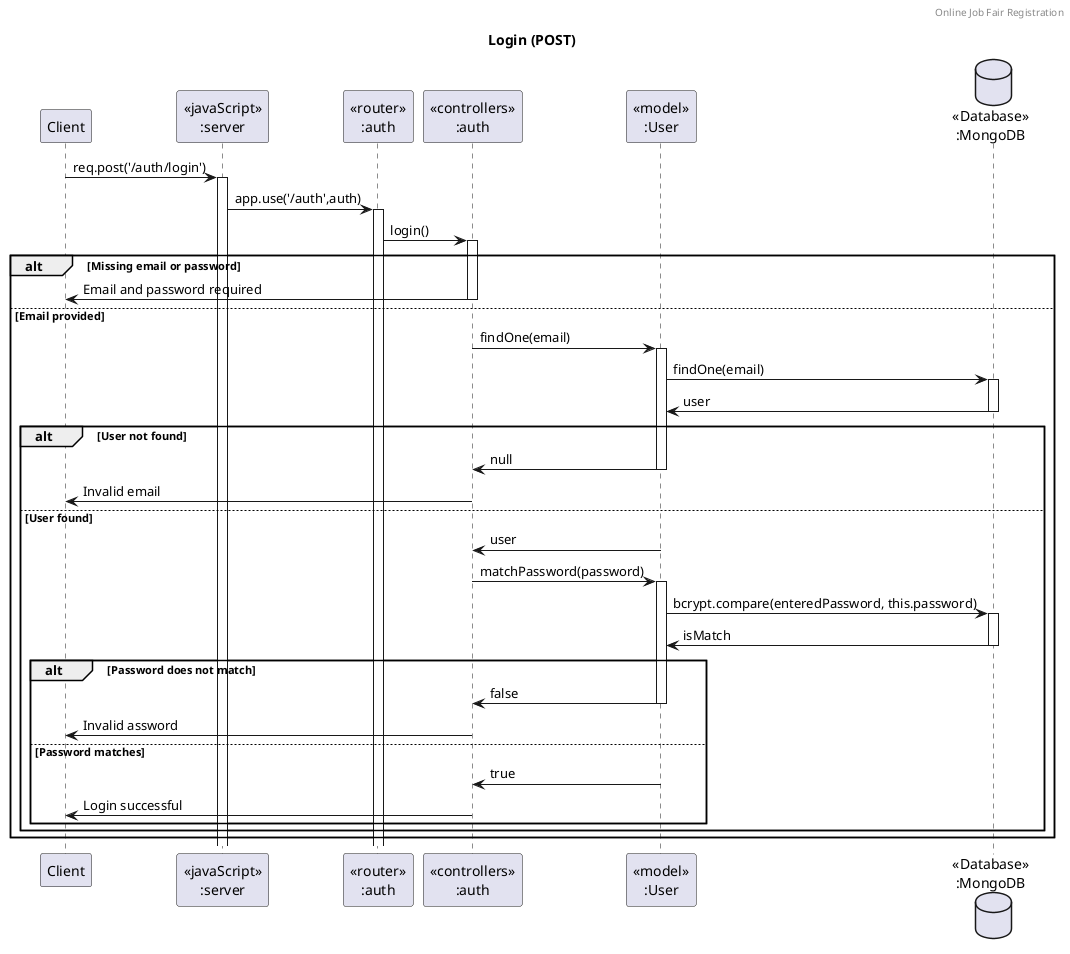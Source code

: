 @startuml Login (POST)

header Online Job Fair Registration
title "Login (POST)"

participant "Client" as client
participant "<<javaScript>>\n:server" as server
participant "<<router>>\n:auth" as routerAuth
participant "<<controllers>>\n:auth" as controllersAuth
participant "<<model>>\n:User" as modelUser
database "<<Database>>\n:MongoDB" as UsersDatabase

client->server ++:req.post('/auth/login')
server->routerAuth ++:app.use('/auth',auth)
routerAuth -> controllersAuth ++:login()

alt Missing email or password
    controllersAuth -> client --:Email and password required
else Email provided
    controllersAuth -> modelUser ++:findOne(email)
    modelUser -> UsersDatabase ++:findOne(email)
    modelUser <- UsersDatabase --:user

    alt User not found
        controllersAuth <- modelUser --:null
        controllersAuth -> client --:Invalid email
    else User found
        controllersAuth <- modelUser --:user
        controllersAuth -> modelUser ++:matchPassword(password)
        modelUser -> UsersDatabase ++:bcrypt.compare(enteredPassword, this.password)
        modelUser <- UsersDatabase --:isMatch

        alt Password does not match
            controllersAuth <- modelUser --:false
            controllersAuth -> client --:Invalid assword
        else Password matches
            controllersAuth <- modelUser --:true
            controllersAuth -> client --:Login successful
        end
    end
end

@enduml

